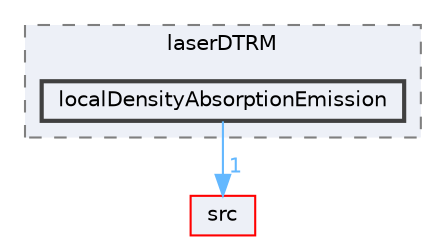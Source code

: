 digraph "applications/solvers/multiphase/icoReactingMultiphaseInterFoam/laserDTRM/localDensityAbsorptionEmission"
{
 // LATEX_PDF_SIZE
  bgcolor="transparent";
  edge [fontname=Helvetica,fontsize=10,labelfontname=Helvetica,labelfontsize=10];
  node [fontname=Helvetica,fontsize=10,shape=box,height=0.2,width=0.4];
  compound=true
  subgraph clusterdir_73a577334200d1ddf7eccf77782bc5f9 {
    graph [ bgcolor="#edf0f7", pencolor="grey50", label="laserDTRM", fontname=Helvetica,fontsize=10 style="filled,dashed", URL="dir_73a577334200d1ddf7eccf77782bc5f9.html",tooltip=""]
  dir_fefbab021127890418f9f623ad09a789 [label="localDensityAbsorptionEmission", fillcolor="#edf0f7", color="grey25", style="filled,bold", URL="dir_fefbab021127890418f9f623ad09a789.html",tooltip=""];
  }
  dir_68267d1309a1af8e8297ef4c3efbcdba [label="src", fillcolor="#edf0f7", color="red", style="filled", URL="dir_68267d1309a1af8e8297ef4c3efbcdba.html",tooltip=""];
  dir_fefbab021127890418f9f623ad09a789->dir_68267d1309a1af8e8297ef4c3efbcdba [headlabel="1", labeldistance=1.5 headhref="dir_002250_003729.html" href="dir_002250_003729.html" color="steelblue1" fontcolor="steelblue1"];
}
